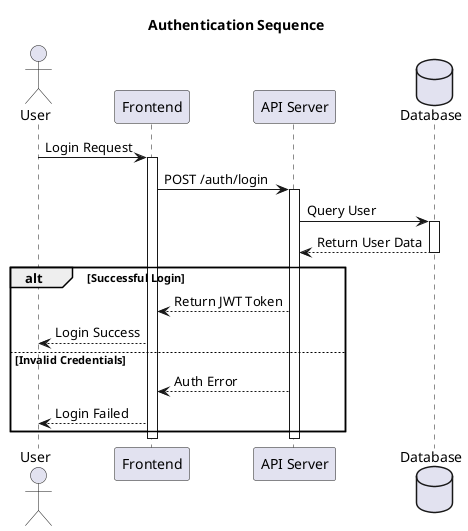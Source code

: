 @startuml
title Authentication Sequence

actor User
participant "Frontend" as FE
participant "API Server" as API
database "Database" as DB

User -> FE: Login Request
activate FE

FE -> API: POST /auth/login
activate API

API -> DB: Query User
activate DB
DB --> API: Return User Data
deactivate DB

alt Successful Login
    API --> FE: Return JWT Token
    FE --> User: Login Success
else Invalid Credentials
    API --> FE: Auth Error
    FE --> User: Login Failed
end

deactivate API
deactivate FE

@enduml 